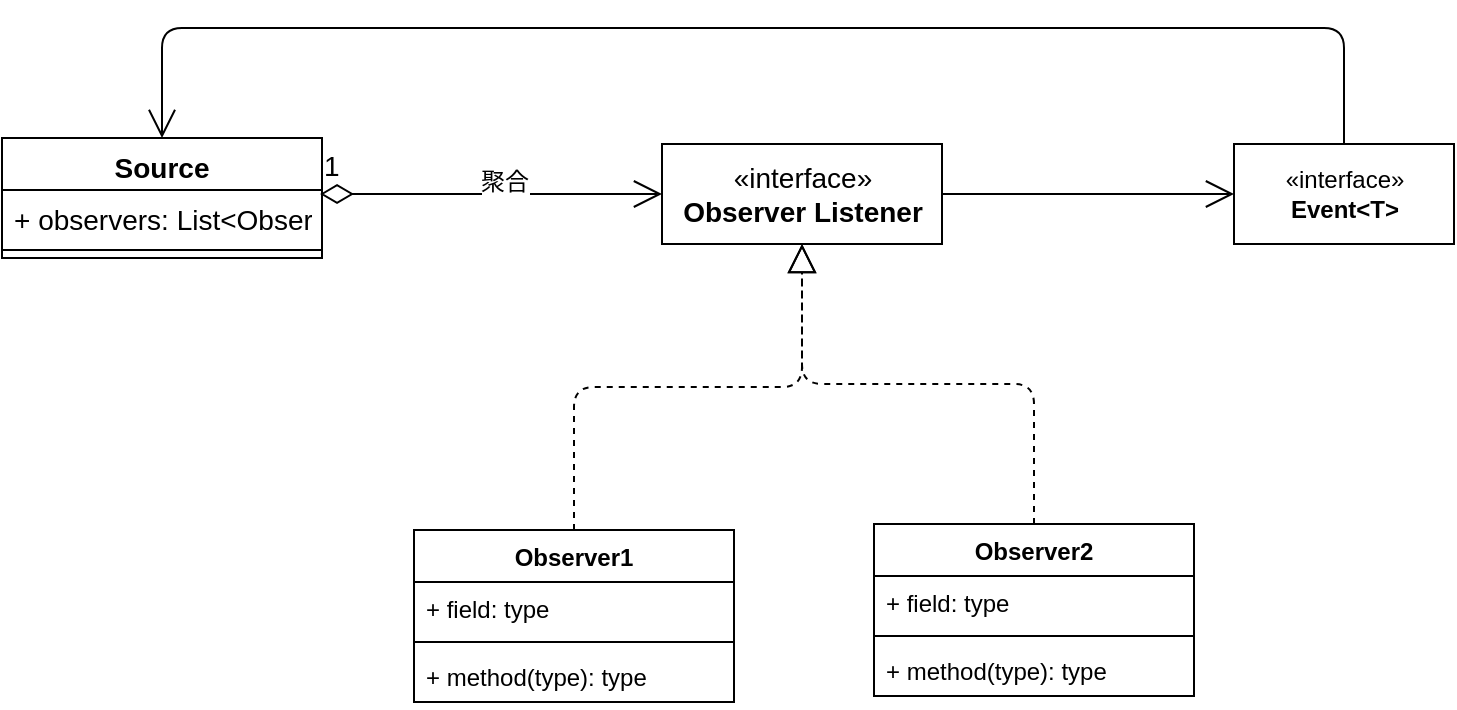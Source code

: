 <mxfile version="14.1.8" type="device"><diagram id="C5RBs43oDa-KdzZeNtuy" name="Page-1"><mxGraphModel dx="1422" dy="823" grid="0" gridSize="10" guides="1" tooltips="1" connect="1" arrows="1" fold="1" page="1" pageScale="1" pageWidth="827" pageHeight="1169" math="0" shadow="0"><root><mxCell id="WIyWlLk6GJQsqaUBKTNV-0"/><mxCell id="WIyWlLk6GJQsqaUBKTNV-1" parent="WIyWlLk6GJQsqaUBKTNV-0"/><mxCell id="dE653NKUDndmqHBU23x8-0" value="«interface»&lt;br style=&quot;font-size: 14px;&quot;&gt;&lt;b style=&quot;font-size: 14px;&quot;&gt;Observer Listener&lt;/b&gt;" style="html=1;fontSize=14;" vertex="1" parent="WIyWlLk6GJQsqaUBKTNV-1"><mxGeometry x="390" y="233" width="140" height="50" as="geometry"/></mxCell><mxCell id="dE653NKUDndmqHBU23x8-1" value="Source" style="swimlane;fontStyle=1;align=center;verticalAlign=top;childLayout=stackLayout;horizontal=1;startSize=26;horizontalStack=0;resizeParent=1;resizeParentMax=0;resizeLast=0;collapsible=1;marginBottom=0;fontSize=14;" vertex="1" parent="WIyWlLk6GJQsqaUBKTNV-1"><mxGeometry x="60" y="230" width="160" height="60" as="geometry"/></mxCell><mxCell id="dE653NKUDndmqHBU23x8-2" value="+ observers: List&lt;Observer&gt;" style="text;strokeColor=none;fillColor=none;align=left;verticalAlign=top;spacingLeft=4;spacingRight=4;overflow=hidden;rotatable=0;points=[[0,0.5],[1,0.5]];portConstraint=eastwest;fontSize=14;" vertex="1" parent="dE653NKUDndmqHBU23x8-1"><mxGeometry y="26" width="160" height="26" as="geometry"/></mxCell><mxCell id="dE653NKUDndmqHBU23x8-3" value="" style="line;strokeWidth=1;fillColor=none;align=left;verticalAlign=middle;spacingTop=-1;spacingLeft=3;spacingRight=3;rotatable=0;labelPosition=right;points=[];portConstraint=eastwest;fontSize=14;" vertex="1" parent="dE653NKUDndmqHBU23x8-1"><mxGeometry y="52" width="160" height="8" as="geometry"/></mxCell><mxCell id="dE653NKUDndmqHBU23x8-4" value="1" style="endArrow=open;html=1;endSize=12;startArrow=diamondThin;startSize=14;startFill=0;edgeStyle=orthogonalEdgeStyle;align=left;verticalAlign=bottom;exitX=0.994;exitY=0.077;exitDx=0;exitDy=0;exitPerimeter=0;entryX=0;entryY=0.5;entryDx=0;entryDy=0;fontSize=14;" edge="1" parent="WIyWlLk6GJQsqaUBKTNV-1" source="dE653NKUDndmqHBU23x8-2" target="dE653NKUDndmqHBU23x8-0"><mxGeometry x="-1" y="3" relative="1" as="geometry"><mxPoint x="330" y="510" as="sourcePoint"/><mxPoint x="490" y="258" as="targetPoint"/></mxGeometry></mxCell><mxCell id="dE653NKUDndmqHBU23x8-5" value="聚合" style="edgeLabel;html=1;align=center;verticalAlign=middle;resizable=0;points=[];fontSize=12;" vertex="1" connectable="0" parent="dE653NKUDndmqHBU23x8-4"><mxGeometry x="-0.225" y="4" relative="1" as="geometry"><mxPoint x="25.96" y="-2" as="offset"/></mxGeometry></mxCell><mxCell id="dE653NKUDndmqHBU23x8-6" value="«interface»&lt;br&gt;&lt;b&gt;Event&amp;lt;T&amp;gt;&lt;/b&gt;" style="html=1;fontSize=12;" vertex="1" parent="WIyWlLk6GJQsqaUBKTNV-1"><mxGeometry x="676" y="233" width="110" height="50" as="geometry"/></mxCell><mxCell id="dE653NKUDndmqHBU23x8-7" value="" style="endArrow=open;endFill=1;endSize=12;html=1;fontSize=12;exitX=1;exitY=0.5;exitDx=0;exitDy=0;entryX=0;entryY=0.5;entryDx=0;entryDy=0;" edge="1" parent="WIyWlLk6GJQsqaUBKTNV-1" source="dE653NKUDndmqHBU23x8-0" target="dE653NKUDndmqHBU23x8-6"><mxGeometry width="160" relative="1" as="geometry"><mxPoint x="500" y="421" as="sourcePoint"/><mxPoint x="660" y="421" as="targetPoint"/></mxGeometry></mxCell><mxCell id="dE653NKUDndmqHBU23x8-8" value="" style="endArrow=open;endFill=1;endSize=12;html=1;fontSize=12;entryX=0.5;entryY=0;entryDx=0;entryDy=0;exitX=0.5;exitY=0;exitDx=0;exitDy=0;edgeStyle=orthogonalEdgeStyle;" edge="1" parent="WIyWlLk6GJQsqaUBKTNV-1" source="dE653NKUDndmqHBU23x8-6" target="dE653NKUDndmqHBU23x8-1"><mxGeometry width="160" relative="1" as="geometry"><mxPoint x="500" y="421" as="sourcePoint"/><mxPoint x="660" y="421" as="targetPoint"/><Array as="points"><mxPoint x="731" y="175"/><mxPoint x="140" y="175"/></Array></mxGeometry></mxCell><mxCell id="dE653NKUDndmqHBU23x8-9" value="Observer1" style="swimlane;fontStyle=1;align=center;verticalAlign=top;childLayout=stackLayout;horizontal=1;startSize=26;horizontalStack=0;resizeParent=1;resizeParentMax=0;resizeLast=0;collapsible=1;marginBottom=0;fontSize=12;" vertex="1" parent="WIyWlLk6GJQsqaUBKTNV-1"><mxGeometry x="266" y="426" width="160" height="86" as="geometry"/></mxCell><mxCell id="dE653NKUDndmqHBU23x8-10" value="+ field: type" style="text;strokeColor=none;fillColor=none;align=left;verticalAlign=top;spacingLeft=4;spacingRight=4;overflow=hidden;rotatable=0;points=[[0,0.5],[1,0.5]];portConstraint=eastwest;" vertex="1" parent="dE653NKUDndmqHBU23x8-9"><mxGeometry y="26" width="160" height="26" as="geometry"/></mxCell><mxCell id="dE653NKUDndmqHBU23x8-11" value="" style="line;strokeWidth=1;fillColor=none;align=left;verticalAlign=middle;spacingTop=-1;spacingLeft=3;spacingRight=3;rotatable=0;labelPosition=right;points=[];portConstraint=eastwest;" vertex="1" parent="dE653NKUDndmqHBU23x8-9"><mxGeometry y="52" width="160" height="8" as="geometry"/></mxCell><mxCell id="dE653NKUDndmqHBU23x8-12" value="+ method(type): type" style="text;strokeColor=none;fillColor=none;align=left;verticalAlign=top;spacingLeft=4;spacingRight=4;overflow=hidden;rotatable=0;points=[[0,0.5],[1,0.5]];portConstraint=eastwest;" vertex="1" parent="dE653NKUDndmqHBU23x8-9"><mxGeometry y="60" width="160" height="26" as="geometry"/></mxCell><mxCell id="dE653NKUDndmqHBU23x8-14" value="Observer2" style="swimlane;fontStyle=1;align=center;verticalAlign=top;childLayout=stackLayout;horizontal=1;startSize=26;horizontalStack=0;resizeParent=1;resizeParentMax=0;resizeLast=0;collapsible=1;marginBottom=0;fontSize=12;" vertex="1" parent="WIyWlLk6GJQsqaUBKTNV-1"><mxGeometry x="496" y="423" width="160" height="86" as="geometry"/></mxCell><mxCell id="dE653NKUDndmqHBU23x8-15" value="+ field: type" style="text;strokeColor=none;fillColor=none;align=left;verticalAlign=top;spacingLeft=4;spacingRight=4;overflow=hidden;rotatable=0;points=[[0,0.5],[1,0.5]];portConstraint=eastwest;" vertex="1" parent="dE653NKUDndmqHBU23x8-14"><mxGeometry y="26" width="160" height="26" as="geometry"/></mxCell><mxCell id="dE653NKUDndmqHBU23x8-16" value="" style="line;strokeWidth=1;fillColor=none;align=left;verticalAlign=middle;spacingTop=-1;spacingLeft=3;spacingRight=3;rotatable=0;labelPosition=right;points=[];portConstraint=eastwest;" vertex="1" parent="dE653NKUDndmqHBU23x8-14"><mxGeometry y="52" width="160" height="8" as="geometry"/></mxCell><mxCell id="dE653NKUDndmqHBU23x8-17" value="+ method(type): type" style="text;strokeColor=none;fillColor=none;align=left;verticalAlign=top;spacingLeft=4;spacingRight=4;overflow=hidden;rotatable=0;points=[[0,0.5],[1,0.5]];portConstraint=eastwest;" vertex="1" parent="dE653NKUDndmqHBU23x8-14"><mxGeometry y="60" width="160" height="26" as="geometry"/></mxCell><mxCell id="dE653NKUDndmqHBU23x8-20" value="" style="endArrow=block;dashed=1;endFill=0;endSize=12;html=1;fontSize=12;entryX=0.5;entryY=1;entryDx=0;entryDy=0;exitX=0.5;exitY=0;exitDx=0;exitDy=0;edgeStyle=elbowEdgeStyle;elbow=vertical;" edge="1" parent="WIyWlLk6GJQsqaUBKTNV-1" source="dE653NKUDndmqHBU23x8-9" target="dE653NKUDndmqHBU23x8-0"><mxGeometry width="160" relative="1" as="geometry"><mxPoint x="306" y="721" as="sourcePoint"/><mxPoint x="466" y="721" as="targetPoint"/></mxGeometry></mxCell><mxCell id="dE653NKUDndmqHBU23x8-21" value="" style="endArrow=block;dashed=1;endFill=0;endSize=12;html=1;fontSize=12;entryX=0.5;entryY=1;entryDx=0;entryDy=0;exitX=0.5;exitY=0;exitDx=0;exitDy=0;edgeStyle=elbowEdgeStyle;elbow=vertical;" edge="1" parent="WIyWlLk6GJQsqaUBKTNV-1" source="dE653NKUDndmqHBU23x8-14" target="dE653NKUDndmqHBU23x8-0"><mxGeometry width="160" relative="1" as="geometry"><mxPoint x="260" y="482" as="sourcePoint"/><mxPoint x="470" y="293" as="targetPoint"/></mxGeometry></mxCell></root></mxGraphModel></diagram></mxfile>